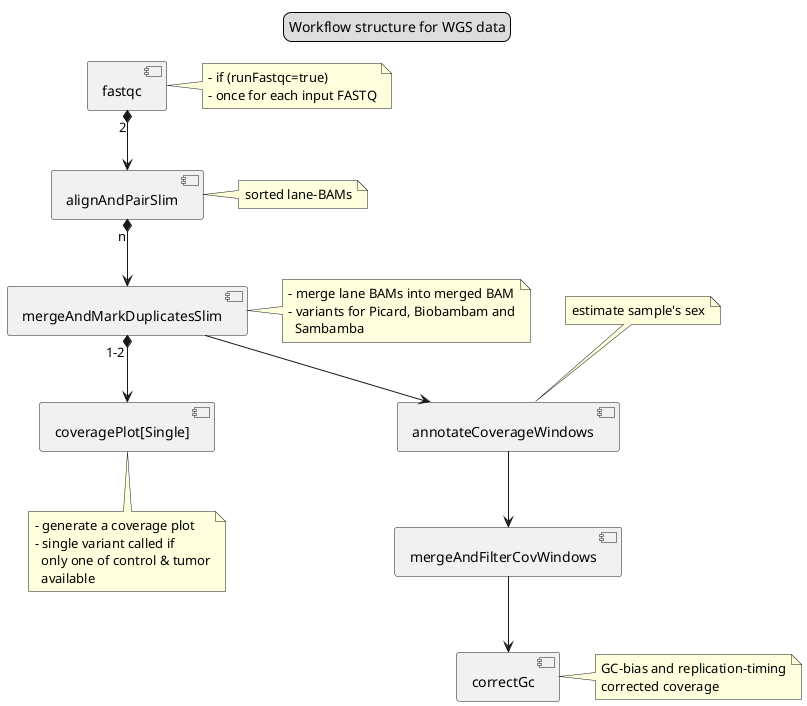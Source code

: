 @startuml

[fastqc]
note right of [fastqc]
  - if (runFastqc=true)
  - once for each input FASTQ
endnote

component alignAndPairSlim as align
note right of [align] : sorted lane-BAMs

component mergeAndMarkDuplicatesSlim as merge
note right of [merge]
  - merge lane BAMs into merged BAM
  - variants for Picard, Biobambam and
    Sambamba
endnote

component "coveragePlot[Single]" as plot
note bottom of [plot]
  - generate a coverage plot
  - single variant called if
    only one of control & tumor
    available
endnote

component "annotateCoverageWindows" as annotate
note top of [annotate]
  estimate sample's sex
endnote

component "mergeAndFilterCovWindows" as filter

component "correctGc" as correct
note right of [correct]
  GC-bias and replication-timing
  corrected coverage
endnote


[fastqc] "2" *-down-> [align]

[align] "n" *-down-> [merge]

[merge] "1-2" *-down-> [plot]

[merge] -down-> [annotate]

[annotate] -down-> [filter]

[filter] -down-> [correct]

legend top
  Workflow structure for WGS data
endlegend

@enduml

